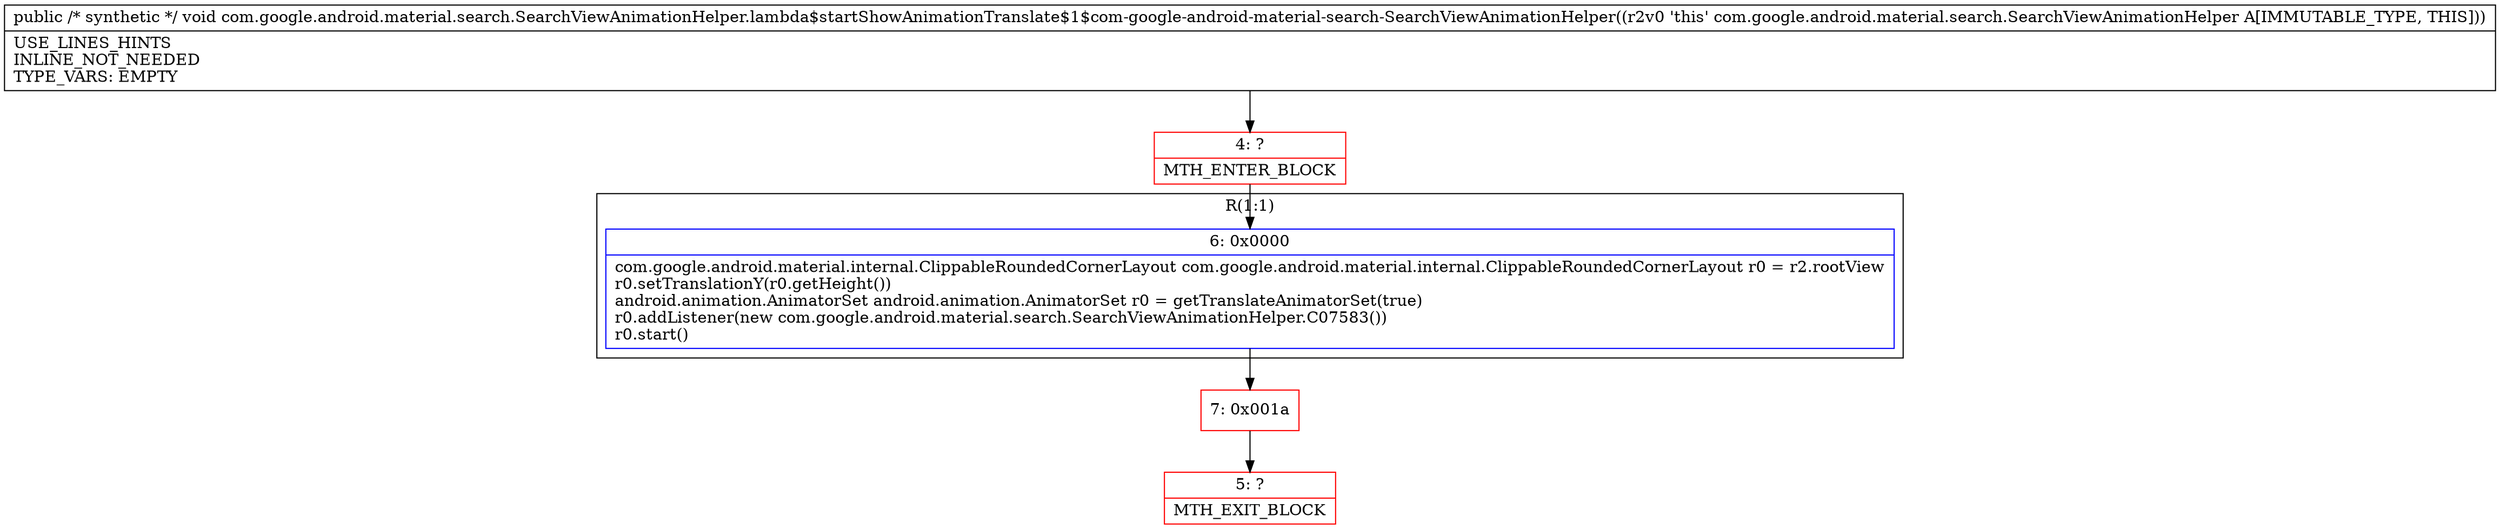 digraph "CFG forcom.google.android.material.search.SearchViewAnimationHelper.lambda$startShowAnimationTranslate$1$com\-google\-android\-material\-search\-SearchViewAnimationHelper()V" {
subgraph cluster_Region_2117878820 {
label = "R(1:1)";
node [shape=record,color=blue];
Node_6 [shape=record,label="{6\:\ 0x0000|com.google.android.material.internal.ClippableRoundedCornerLayout com.google.android.material.internal.ClippableRoundedCornerLayout r0 = r2.rootView\lr0.setTranslationY(r0.getHeight())\landroid.animation.AnimatorSet android.animation.AnimatorSet r0 = getTranslateAnimatorSet(true)\lr0.addListener(new com.google.android.material.search.SearchViewAnimationHelper.C07583())\lr0.start()\l}"];
}
Node_4 [shape=record,color=red,label="{4\:\ ?|MTH_ENTER_BLOCK\l}"];
Node_7 [shape=record,color=red,label="{7\:\ 0x001a}"];
Node_5 [shape=record,color=red,label="{5\:\ ?|MTH_EXIT_BLOCK\l}"];
MethodNode[shape=record,label="{public \/* synthetic *\/ void com.google.android.material.search.SearchViewAnimationHelper.lambda$startShowAnimationTranslate$1$com\-google\-android\-material\-search\-SearchViewAnimationHelper((r2v0 'this' com.google.android.material.search.SearchViewAnimationHelper A[IMMUTABLE_TYPE, THIS]))  | USE_LINES_HINTS\lINLINE_NOT_NEEDED\lTYPE_VARS: EMPTY\l}"];
MethodNode -> Node_4;Node_6 -> Node_7;
Node_4 -> Node_6;
Node_7 -> Node_5;
}

